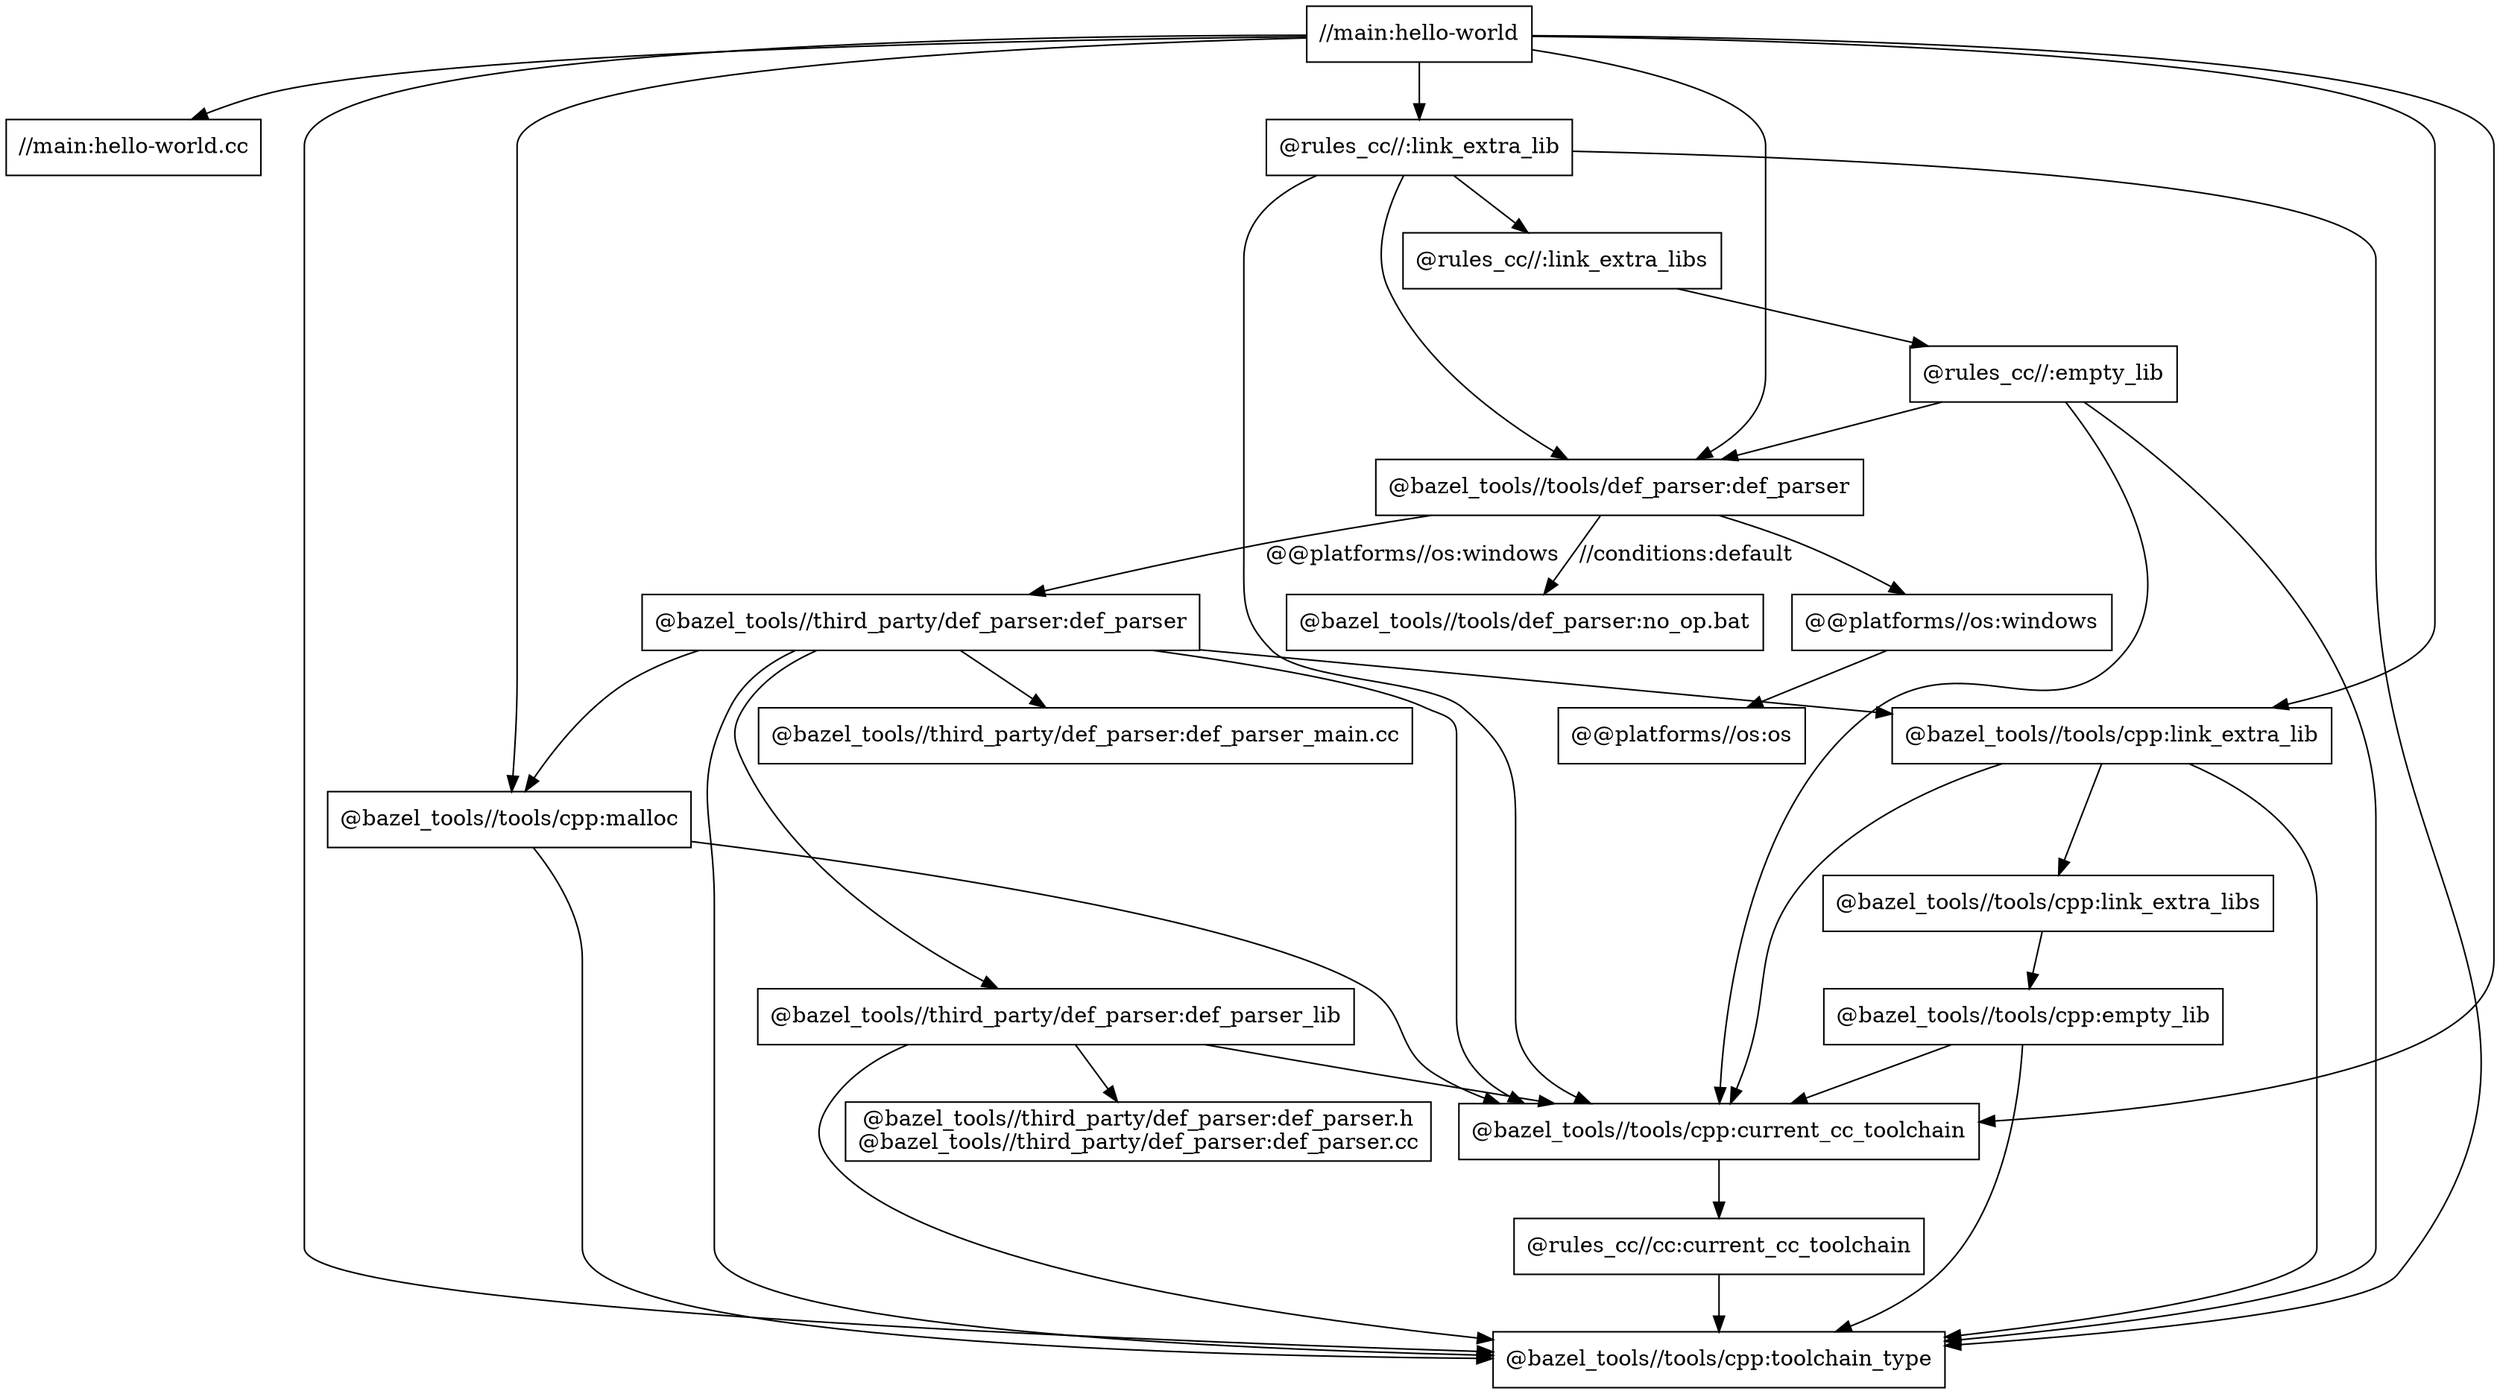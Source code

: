digraph mygraph {
  node [shape=box];
  "//main:hello-world"
  "//main:hello-world" -> "//main:hello-world.cc"
  "//main:hello-world" -> "@rules_cc//:link_extra_lib"
  "//main:hello-world" -> "@bazel_tools//tools/cpp:malloc"
  "//main:hello-world" -> "@bazel_tools//tools/cpp:link_extra_lib"
  "//main:hello-world" -> "@bazel_tools//tools/cpp:current_cc_toolchain"
  "//main:hello-world" -> "@bazel_tools//tools/def_parser:def_parser"
  "//main:hello-world" -> "@bazel_tools//tools/cpp:toolchain_type"
  "//main:hello-world.cc"
  "@rules_cc//:link_extra_lib"
  "@rules_cc//:link_extra_lib" -> "@rules_cc//:link_extra_libs"
  "@rules_cc//:link_extra_lib" -> "@bazel_tools//tools/cpp:toolchain_type"
  "@rules_cc//:link_extra_lib" -> "@bazel_tools//tools/cpp:current_cc_toolchain"
  "@rules_cc//:link_extra_lib" -> "@bazel_tools//tools/def_parser:def_parser"
  "@rules_cc//:link_extra_libs"
  "@rules_cc//:link_extra_libs" -> "@rules_cc//:empty_lib"
  "@rules_cc//:empty_lib"
  "@rules_cc//:empty_lib" -> "@bazel_tools//tools/cpp:toolchain_type"
  "@rules_cc//:empty_lib" -> "@bazel_tools//tools/cpp:current_cc_toolchain"
  "@rules_cc//:empty_lib" -> "@bazel_tools//tools/def_parser:def_parser"
  "@bazel_tools//tools/def_parser:def_parser"
  "@bazel_tools//tools/def_parser:def_parser" -> "@bazel_tools//tools/def_parser:no_op.bat"
  [label="//conditions:default"];
  "@bazel_tools//tools/def_parser:def_parser" -> "@bazel_tools//third_party/def_parser:def_parser"
  [label="@@platforms//os:windows"];
  "@bazel_tools//tools/def_parser:def_parser" -> "@@platforms//os:windows"
  "@@platforms//os:windows"
  "@@platforms//os:windows" -> "@@platforms//os:os"
  "@@platforms//os:os"
  "@bazel_tools//third_party/def_parser:def_parser"
  "@bazel_tools//third_party/def_parser:def_parser" -> "@bazel_tools//third_party/def_parser:def_parser_main.cc"
  "@bazel_tools//third_party/def_parser:def_parser" -> "@bazel_tools//third_party/def_parser:def_parser_lib"
  "@bazel_tools//third_party/def_parser:def_parser" -> "@bazel_tools//tools/cpp:toolchain_type"
  "@bazel_tools//third_party/def_parser:def_parser" -> "@bazel_tools//tools/cpp:current_cc_toolchain"
  "@bazel_tools//third_party/def_parser:def_parser" -> "@bazel_tools//tools/cpp:link_extra_lib"
  "@bazel_tools//third_party/def_parser:def_parser" -> "@bazel_tools//tools/cpp:malloc"
  "@bazel_tools//tools/cpp:malloc"
  "@bazel_tools//tools/cpp:malloc" -> "@bazel_tools//tools/cpp:current_cc_toolchain"
  "@bazel_tools//tools/cpp:malloc" -> "@bazel_tools//tools/cpp:toolchain_type"
  "@bazel_tools//tools/cpp:link_extra_lib"
  "@bazel_tools//tools/cpp:link_extra_lib" -> "@bazel_tools//tools/cpp:link_extra_libs"
  "@bazel_tools//tools/cpp:link_extra_lib" -> "@bazel_tools//tools/cpp:current_cc_toolchain"
  "@bazel_tools//tools/cpp:link_extra_lib" -> "@bazel_tools//tools/cpp:toolchain_type"
  "@bazel_tools//tools/cpp:link_extra_libs"
  "@bazel_tools//tools/cpp:link_extra_libs" -> "@bazel_tools//tools/cpp:empty_lib"
  "@bazel_tools//tools/cpp:empty_lib"
  "@bazel_tools//tools/cpp:empty_lib" -> "@bazel_tools//tools/cpp:current_cc_toolchain"
  "@bazel_tools//tools/cpp:empty_lib" -> "@bazel_tools//tools/cpp:toolchain_type"
  "@bazel_tools//third_party/def_parser:def_parser_lib"
  "@bazel_tools//third_party/def_parser:def_parser_lib" -> "@bazel_tools//third_party/def_parser:def_parser.h\n@bazel_tools//third_party/def_parser:def_parser.cc"
  "@bazel_tools//third_party/def_parser:def_parser_lib" -> "@bazel_tools//tools/cpp:toolchain_type"
  "@bazel_tools//third_party/def_parser:def_parser_lib" -> "@bazel_tools//tools/cpp:current_cc_toolchain"
  "@bazel_tools//third_party/def_parser:def_parser.h\n@bazel_tools//third_party/def_parser:def_parser.cc"
  "@bazel_tools//third_party/def_parser:def_parser_main.cc"
  "@bazel_tools//tools/def_parser:no_op.bat"
  "@bazel_tools//tools/cpp:current_cc_toolchain"
  "@bazel_tools//tools/cpp:current_cc_toolchain" -> "@rules_cc//cc:current_cc_toolchain"
  "@rules_cc//cc:current_cc_toolchain"
  "@rules_cc//cc:current_cc_toolchain" -> "@bazel_tools//tools/cpp:toolchain_type"
  "@bazel_tools//tools/cpp:toolchain_type"
}
